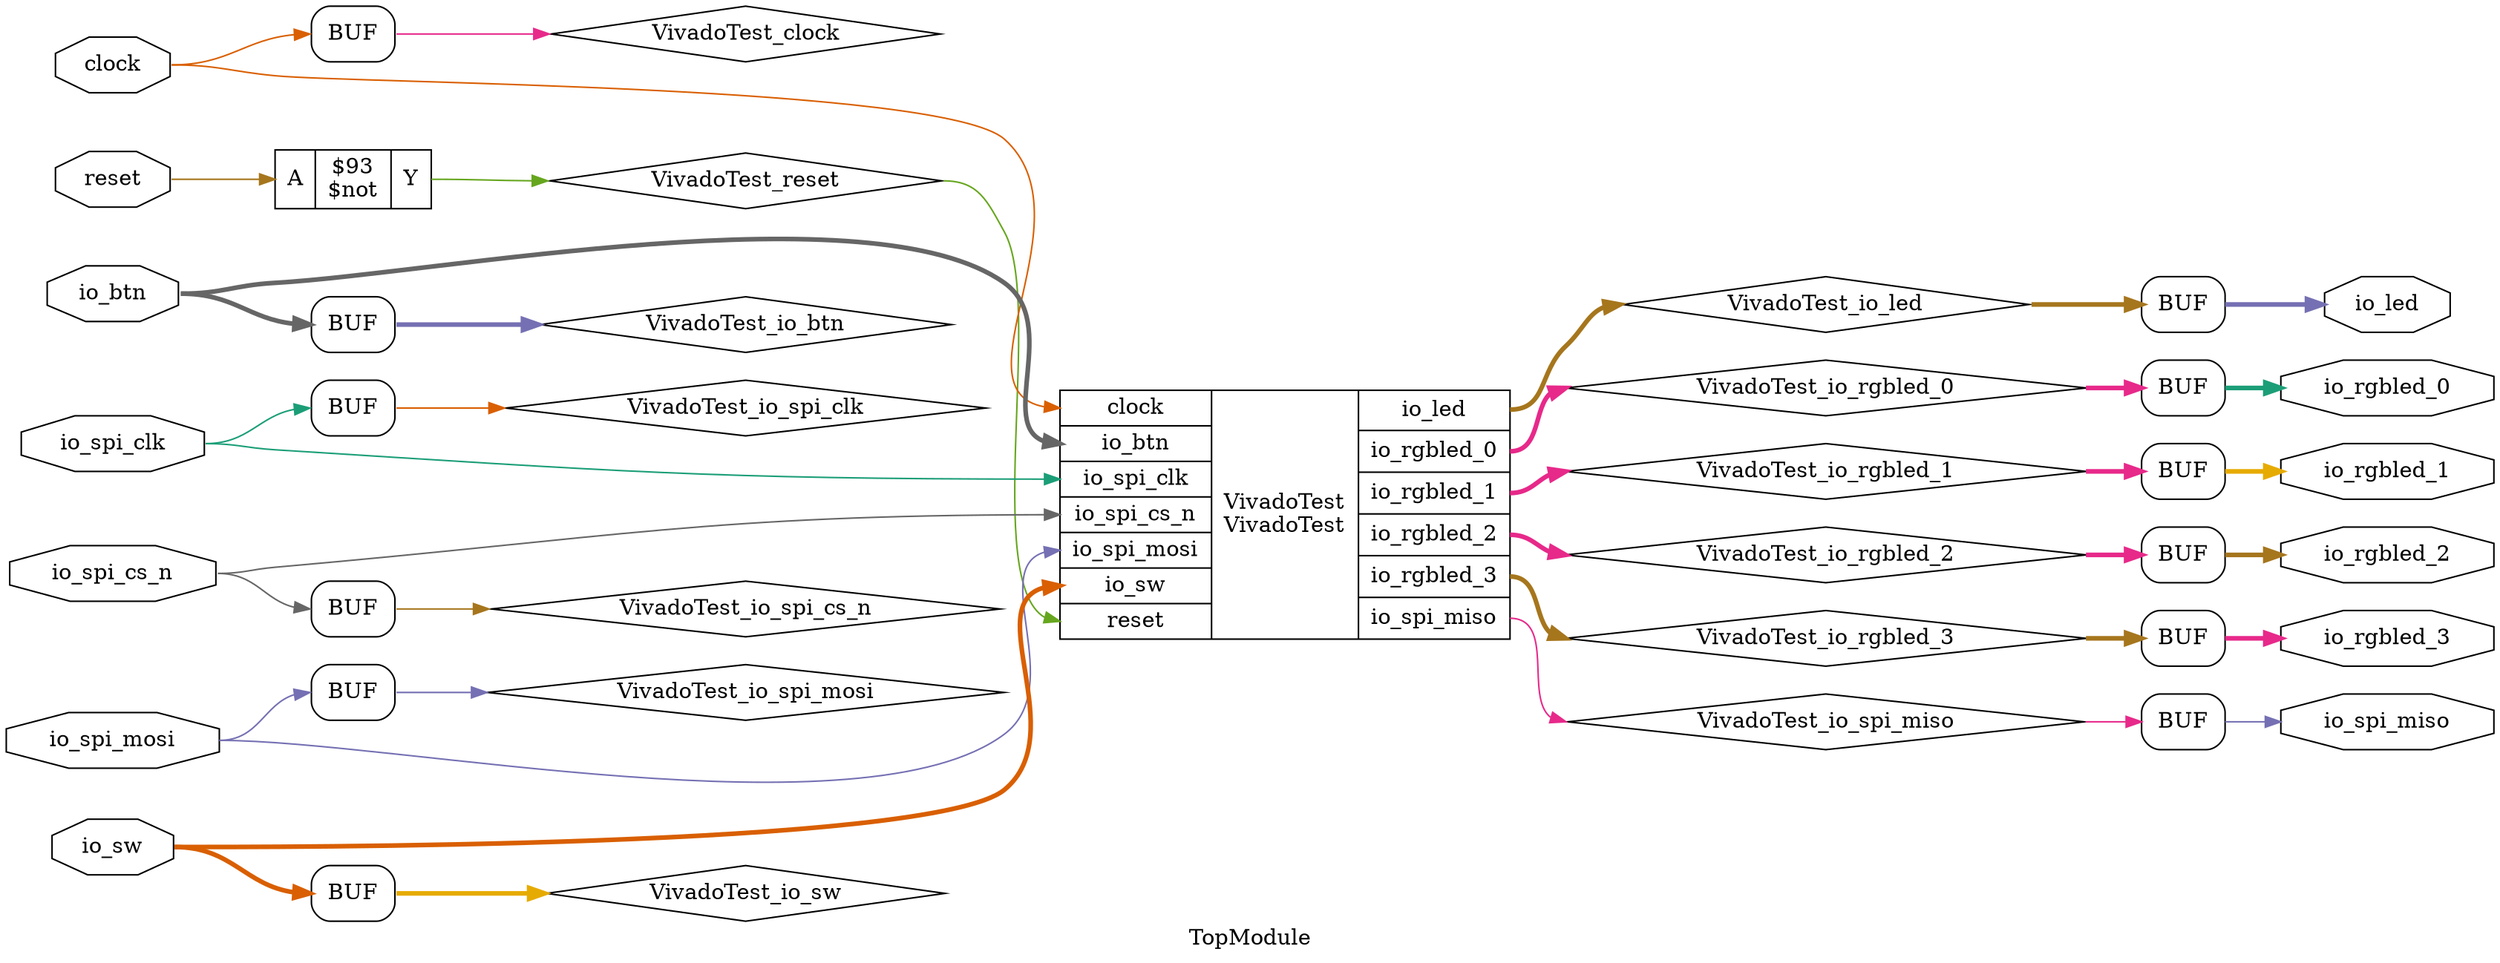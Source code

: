digraph "TopModule" {
label="TopModule";
rankdir="LR";
remincross=true;
n1 [ shape=diamond, label="VivadoTest_clock", color="black", fontcolor="black" ];
n2 [ shape=diamond, label="VivadoTest_io_btn", color="black", fontcolor="black" ];
n3 [ shape=diamond, label="VivadoTest_io_led", color="black", fontcolor="black" ];
n4 [ shape=diamond, label="VivadoTest_io_rgbled_0", color="black", fontcolor="black" ];
n5 [ shape=diamond, label="VivadoTest_io_rgbled_1", color="black", fontcolor="black" ];
n6 [ shape=diamond, label="VivadoTest_io_rgbled_2", color="black", fontcolor="black" ];
n7 [ shape=diamond, label="VivadoTest_io_rgbled_3", color="black", fontcolor="black" ];
n8 [ shape=diamond, label="VivadoTest_io_spi_clk", color="black", fontcolor="black" ];
n9 [ shape=diamond, label="VivadoTest_io_spi_cs_n", color="black", fontcolor="black" ];
n10 [ shape=diamond, label="VivadoTest_io_spi_miso", color="black", fontcolor="black" ];
n11 [ shape=diamond, label="VivadoTest_io_spi_mosi", color="black", fontcolor="black" ];
n12 [ shape=diamond, label="VivadoTest_io_sw", color="black", fontcolor="black" ];
n13 [ shape=diamond, label="VivadoTest_reset", color="black", fontcolor="black" ];
n14 [ shape=octagon, label="clock", color="black", fontcolor="black" ];
n15 [ shape=octagon, label="io_btn", color="black", fontcolor="black" ];
n16 [ shape=octagon, label="io_led", color="black", fontcolor="black" ];
n17 [ shape=octagon, label="io_rgbled_0", color="black", fontcolor="black" ];
n18 [ shape=octagon, label="io_rgbled_1", color="black", fontcolor="black" ];
n19 [ shape=octagon, label="io_rgbled_2", color="black", fontcolor="black" ];
n20 [ shape=octagon, label="io_rgbled_3", color="black", fontcolor="black" ];
n21 [ shape=octagon, label="io_spi_clk", color="black", fontcolor="black" ];
n22 [ shape=octagon, label="io_spi_cs_n", color="black", fontcolor="black" ];
n23 [ shape=octagon, label="io_spi_miso", color="black", fontcolor="black" ];
n24 [ shape=octagon, label="io_spi_mosi", color="black", fontcolor="black" ];
n25 [ shape=octagon, label="io_sw", color="black", fontcolor="black" ];
n26 [ shape=octagon, label="reset", color="black", fontcolor="black" ];
{ rank="source"; n14; n15; n21; n22; n24; n25; n26;}
{ rank="sink"; n16; n17; n18; n19; n20; n23;}
c29 [ shape=record, label="{{<p27> A}|$93\n$not|{<p28> Y}}" ];
c30 [ shape=record, label="{{<p14> clock|<p15> io_btn|<p21> io_spi_clk|<p22> io_spi_cs_n|<p24> io_spi_mosi|<p25> io_sw|<p26> reset}|VivadoTest\nVivadoTest|{<p16> io_led|<p17> io_rgbled_0|<p18> io_rgbled_1|<p19> io_rgbled_2|<p20> io_rgbled_3|<p23> io_spi_miso}}" ];
x0 [shape=box, style=rounded, label="BUF"];
x1 [shape=box, style=rounded, label="BUF"];
x2 [shape=box, style=rounded, label="BUF"];
x3 [shape=box, style=rounded, label="BUF"];
x4 [shape=box, style=rounded, label="BUF"];
x5 [shape=box, style=rounded, label="BUF"];
x6 [shape=box, style=rounded, label="BUF"];
x7 [shape=box, style=rounded, label="BUF"];
x8 [shape=box, style=rounded, label="BUF"];
x9 [shape=box, style=rounded, label="BUF"];
x10 [shape=box, style=rounded, label="BUF"];
x11 [shape=box, style=rounded, label="BUF"];
x0:e:e -> n1:w [colorscheme="dark28", color="4", fontcolor="4", label=""];
c30:p23:e -> n10:w [colorscheme="dark28", color="4", fontcolor="4", label=""];
n10:e -> x11:w:w [colorscheme="dark28", color="4", fontcolor="4", label=""];
x4:e:e -> n11:w [colorscheme="dark28", color="3", fontcolor="3", label=""];
x5:e:e -> n12:w [colorscheme="dark28", color="6", fontcolor="6", style="setlinewidth(3)", label=""];
c29:p28:e -> n13:w [colorscheme="dark28", color="5", fontcolor="5", label=""];
n13:e -> c30:p26:w [colorscheme="dark28", color="5", fontcolor="5", label=""];
n14:e -> c30:p14:w [colorscheme="dark28", color="2", fontcolor="2", label=""];
n14:e -> x0:w:w [colorscheme="dark28", color="2", fontcolor="2", label=""];
n15:e -> c30:p15:w [colorscheme="dark28", color="8", fontcolor="8", style="setlinewidth(3)", label=""];
n15:e -> x1:w:w [colorscheme="dark28", color="8", fontcolor="8", style="setlinewidth(3)", label=""];
x6:e:e -> n16:w [colorscheme="dark28", color="3", fontcolor="3", style="setlinewidth(3)", label=""];
x7:e:e -> n17:w [colorscheme="dark28", color="1", fontcolor="1", style="setlinewidth(3)", label=""];
x8:e:e -> n18:w [colorscheme="dark28", color="6", fontcolor="6", style="setlinewidth(3)", label=""];
x9:e:e -> n19:w [colorscheme="dark28", color="7", fontcolor="7", style="setlinewidth(3)", label=""];
x1:e:e -> n2:w [colorscheme="dark28", color="3", fontcolor="3", style="setlinewidth(3)", label=""];
x10:e:e -> n20:w [colorscheme="dark28", color="4", fontcolor="4", style="setlinewidth(3)", label=""];
n21:e -> c30:p21:w [colorscheme="dark28", color="1", fontcolor="1", label=""];
n21:e -> x2:w:w [colorscheme="dark28", color="1", fontcolor="1", label=""];
n22:e -> c30:p22:w [colorscheme="dark28", color="8", fontcolor="8", label=""];
n22:e -> x3:w:w [colorscheme="dark28", color="8", fontcolor="8", label=""];
x11:e:e -> n23:w [colorscheme="dark28", color="3", fontcolor="3", label=""];
n24:e -> c30:p24:w [colorscheme="dark28", color="3", fontcolor="3", label=""];
n24:e -> x4:w:w [colorscheme="dark28", color="3", fontcolor="3", label=""];
n25:e -> c30:p25:w [colorscheme="dark28", color="2", fontcolor="2", style="setlinewidth(3)", label=""];
n25:e -> x5:w:w [colorscheme="dark28", color="2", fontcolor="2", style="setlinewidth(3)", label=""];
n26:e -> c29:p27:w [colorscheme="dark28", color="7", fontcolor="7", label=""];
c30:p16:e -> n3:w [colorscheme="dark28", color="7", fontcolor="7", style="setlinewidth(3)", label=""];
n3:e -> x6:w:w [colorscheme="dark28", color="7", fontcolor="7", style="setlinewidth(3)", label=""];
c30:p17:e -> n4:w [colorscheme="dark28", color="4", fontcolor="4", style="setlinewidth(3)", label=""];
n4:e -> x7:w:w [colorscheme="dark28", color="4", fontcolor="4", style="setlinewidth(3)", label=""];
c30:p18:e -> n5:w [colorscheme="dark28", color="4", fontcolor="4", style="setlinewidth(3)", label=""];
n5:e -> x8:w:w [colorscheme="dark28", color="4", fontcolor="4", style="setlinewidth(3)", label=""];
c30:p19:e -> n6:w [colorscheme="dark28", color="4", fontcolor="4", style="setlinewidth(3)", label=""];
n6:e -> x9:w:w [colorscheme="dark28", color="4", fontcolor="4", style="setlinewidth(3)", label=""];
c30:p20:e -> n7:w [colorscheme="dark28", color="7", fontcolor="7", style="setlinewidth(3)", label=""];
n7:e -> x10:w:w [colorscheme="dark28", color="7", fontcolor="7", style="setlinewidth(3)", label=""];
x2:e:e -> n8:w [colorscheme="dark28", color="2", fontcolor="2", label=""];
x3:e:e -> n9:w [colorscheme="dark28", color="7", fontcolor="7", label=""];
}
